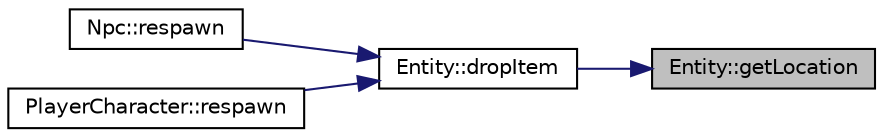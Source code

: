 digraph "Entity::getLocation"
{
 // LATEX_PDF_SIZE
  edge [fontname="Helvetica",fontsize="10",labelfontname="Helvetica",labelfontsize="10"];
  node [fontname="Helvetica",fontsize="10",shape=record];
  rankdir="RL";
  Node1 [label="Entity::getLocation",height=0.2,width=0.4,color="black", fillcolor="grey75", style="filled", fontcolor="black",tooltip="Get the current location of this entity."];
  Node1 -> Node2 [dir="back",color="midnightblue",fontsize="10",style="solid",fontname="Helvetica"];
  Node2 [label="Entity::dropItem",height=0.2,width=0.4,color="black", fillcolor="white", style="filled",URL="$classEntity.html#aa9a8dc7cd62a7f088230051d677750c1",tooltip="Drop an item."];
  Node2 -> Node3 [dir="back",color="midnightblue",fontsize="10",style="solid",fontname="Helvetica"];
  Node3 [label="Npc::respawn",height=0.2,width=0.4,color="black", fillcolor="white", style="filled",URL="$classNpc.html#afe61dddbd28da6f559a5a6c6b760c81d",tooltip="Respawn the NPC."];
  Node2 -> Node4 [dir="back",color="midnightblue",fontsize="10",style="solid",fontname="Helvetica"];
  Node4 [label="PlayerCharacter::respawn",height=0.2,width=0.4,color="black", fillcolor="white", style="filled",URL="$classPlayerCharacter.html#a5ab0ca121121136eb108cb2d5113aaab",tooltip="Function that drops player's items and sets an active RespawnAction. Called when player dies."];
}
